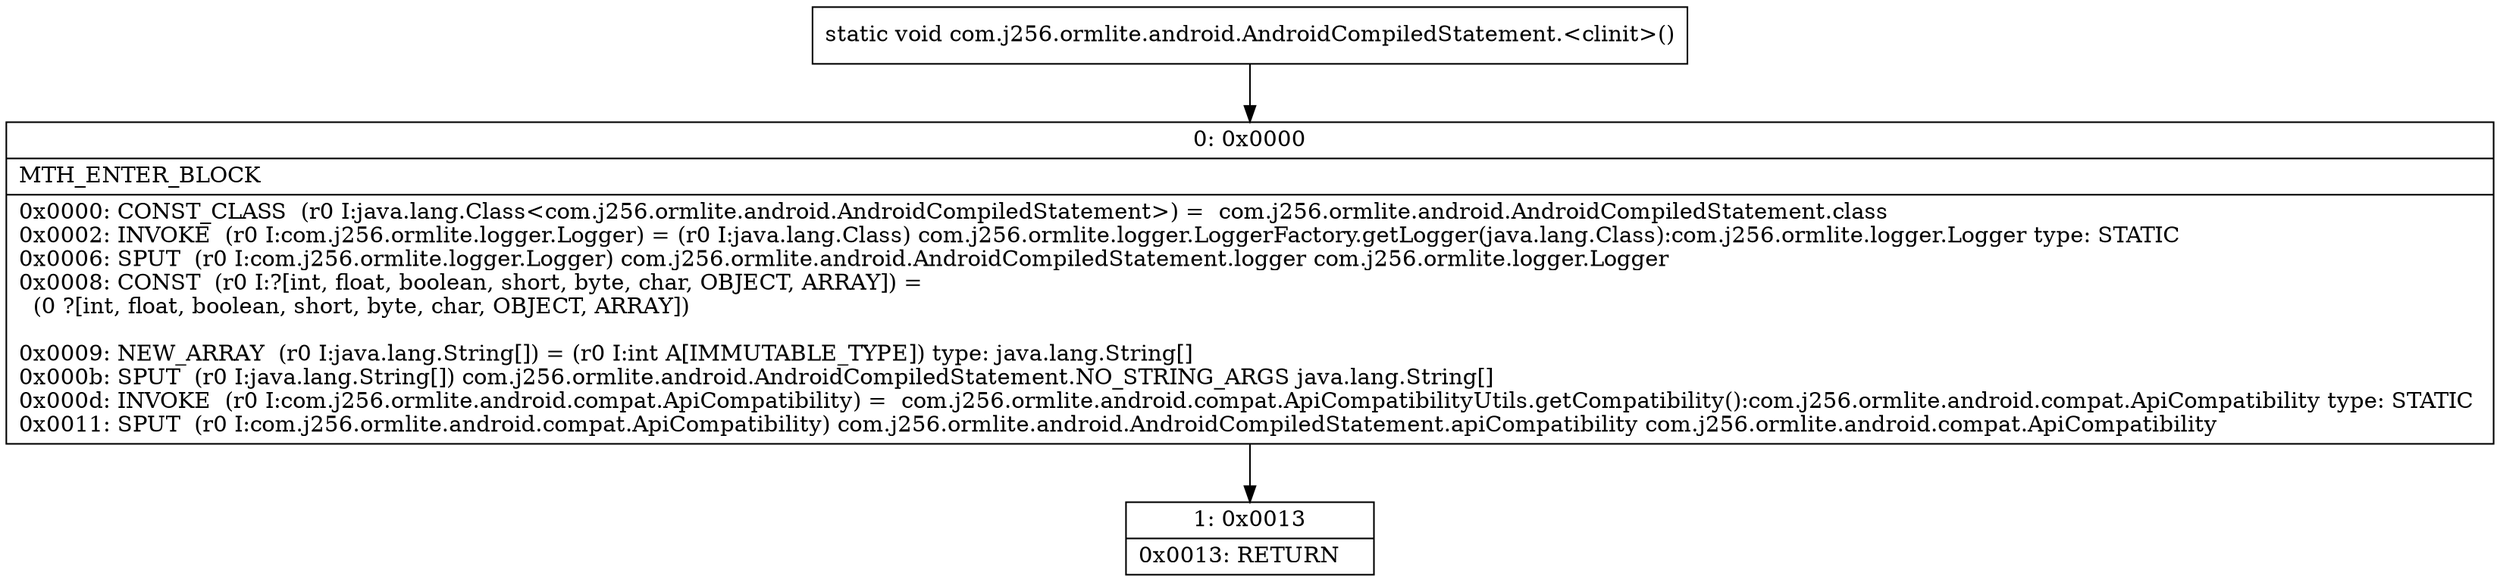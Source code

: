 digraph "CFG forcom.j256.ormlite.android.AndroidCompiledStatement.\<clinit\>()V" {
Node_0 [shape=record,label="{0\:\ 0x0000|MTH_ENTER_BLOCK\l|0x0000: CONST_CLASS  (r0 I:java.lang.Class\<com.j256.ormlite.android.AndroidCompiledStatement\>) =  com.j256.ormlite.android.AndroidCompiledStatement.class \l0x0002: INVOKE  (r0 I:com.j256.ormlite.logger.Logger) = (r0 I:java.lang.Class) com.j256.ormlite.logger.LoggerFactory.getLogger(java.lang.Class):com.j256.ormlite.logger.Logger type: STATIC \l0x0006: SPUT  (r0 I:com.j256.ormlite.logger.Logger) com.j256.ormlite.android.AndroidCompiledStatement.logger com.j256.ormlite.logger.Logger \l0x0008: CONST  (r0 I:?[int, float, boolean, short, byte, char, OBJECT, ARRAY]) = \l  (0 ?[int, float, boolean, short, byte, char, OBJECT, ARRAY])\l \l0x0009: NEW_ARRAY  (r0 I:java.lang.String[]) = (r0 I:int A[IMMUTABLE_TYPE]) type: java.lang.String[] \l0x000b: SPUT  (r0 I:java.lang.String[]) com.j256.ormlite.android.AndroidCompiledStatement.NO_STRING_ARGS java.lang.String[] \l0x000d: INVOKE  (r0 I:com.j256.ormlite.android.compat.ApiCompatibility) =  com.j256.ormlite.android.compat.ApiCompatibilityUtils.getCompatibility():com.j256.ormlite.android.compat.ApiCompatibility type: STATIC \l0x0011: SPUT  (r0 I:com.j256.ormlite.android.compat.ApiCompatibility) com.j256.ormlite.android.AndroidCompiledStatement.apiCompatibility com.j256.ormlite.android.compat.ApiCompatibility \l}"];
Node_1 [shape=record,label="{1\:\ 0x0013|0x0013: RETURN   \l}"];
MethodNode[shape=record,label="{static void com.j256.ormlite.android.AndroidCompiledStatement.\<clinit\>() }"];
MethodNode -> Node_0;
Node_0 -> Node_1;
}

